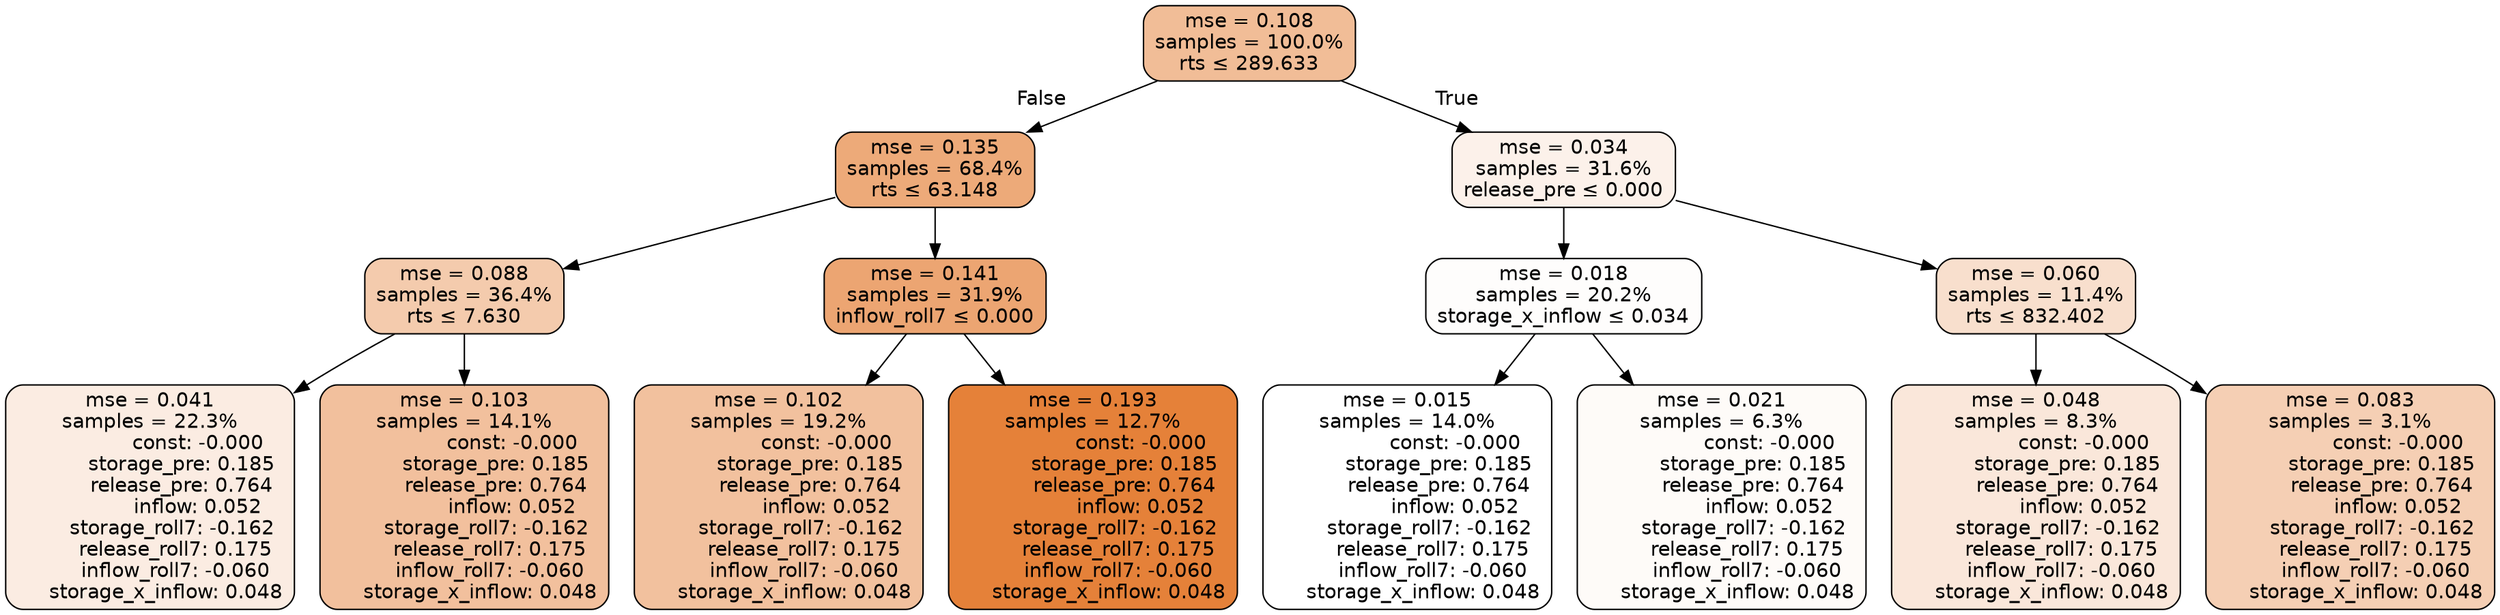 digraph tree {
node [shape=rectangle, style="filled, rounded", color="black", fontname=helvetica] ;
edge [fontname=helvetica] ;
	"0" [label="mse = 0.108
samples = 100.0%
rts &le; 289.633", fillcolor="#f1bd97"]
	"1" [label="mse = 0.135
samples = 68.4%
rts &le; 63.148", fillcolor="#edaa79"]
	"2" [label="mse = 0.088
samples = 36.4%
rts &le; 7.630", fillcolor="#f4cbad"]
	"3" [label="mse = 0.041
samples = 22.3%
               const: -0.000
          storage_pre: 0.185
          release_pre: 0.764
               inflow: 0.052
       storage_roll7: -0.162
        release_roll7: 0.175
        inflow_roll7: -0.060
     storage_x_inflow: 0.048", fillcolor="#fbece2"]
	"4" [label="mse = 0.103
samples = 14.1%
               const: -0.000
          storage_pre: 0.185
          release_pre: 0.764
               inflow: 0.052
       storage_roll7: -0.162
        release_roll7: 0.175
        inflow_roll7: -0.060
     storage_x_inflow: 0.048", fillcolor="#f2c09d"]
	"5" [label="mse = 0.141
samples = 31.9%
inflow_roll7 &le; 0.000", fillcolor="#eca572"]
	"6" [label="mse = 0.102
samples = 19.2%
               const: -0.000
          storage_pre: 0.185
          release_pre: 0.764
               inflow: 0.052
       storage_roll7: -0.162
        release_roll7: 0.175
        inflow_roll7: -0.060
     storage_x_inflow: 0.048", fillcolor="#f2c19e"]
	"7" [label="mse = 0.193
samples = 12.7%
               const: -0.000
          storage_pre: 0.185
          release_pre: 0.764
               inflow: 0.052
       storage_roll7: -0.162
        release_roll7: 0.175
        inflow_roll7: -0.060
     storage_x_inflow: 0.048", fillcolor="#e58139"]
	"8" [label="mse = 0.034
samples = 31.6%
release_pre &le; 0.000", fillcolor="#fcf1ea"]
	"9" [label="mse = 0.018
samples = 20.2%
storage_x_inflow &le; 0.034", fillcolor="#fefdfc"]
	"10" [label="mse = 0.015
samples = 14.0%
               const: -0.000
          storage_pre: 0.185
          release_pre: 0.764
               inflow: 0.052
       storage_roll7: -0.162
        release_roll7: 0.175
        inflow_roll7: -0.060
     storage_x_inflow: 0.048", fillcolor="#ffffff"]
	"11" [label="mse = 0.021
samples = 6.3%
               const: -0.000
          storage_pre: 0.185
          release_pre: 0.764
               inflow: 0.052
       storage_roll7: -0.162
        release_roll7: 0.175
        inflow_roll7: -0.060
     storage_x_inflow: 0.048", fillcolor="#fefbf8"]
	"12" [label="mse = 0.060
samples = 11.4%
rts &le; 832.402", fillcolor="#f8dfcd"]
	"13" [label="mse = 0.048
samples = 8.3%
               const: -0.000
          storage_pre: 0.185
          release_pre: 0.764
               inflow: 0.052
       storage_roll7: -0.162
        release_roll7: 0.175
        inflow_roll7: -0.060
     storage_x_inflow: 0.048", fillcolor="#fae7da"]
	"14" [label="mse = 0.083
samples = 3.1%
               const: -0.000
          storage_pre: 0.185
          release_pre: 0.764
               inflow: 0.052
       storage_roll7: -0.162
        release_roll7: 0.175
        inflow_roll7: -0.060
     storage_x_inflow: 0.048", fillcolor="#f5cfb4"]

	"0" -> "1" [labeldistance=2.5, labelangle=45, headlabel="False"]
	"1" -> "2"
	"2" -> "3"
	"2" -> "4"
	"1" -> "5"
	"5" -> "6"
	"5" -> "7"
	"0" -> "8" [labeldistance=2.5, labelangle=-45, headlabel="True"]
	"8" -> "9"
	"9" -> "10"
	"9" -> "11"
	"8" -> "12"
	"12" -> "13"
	"12" -> "14"
}